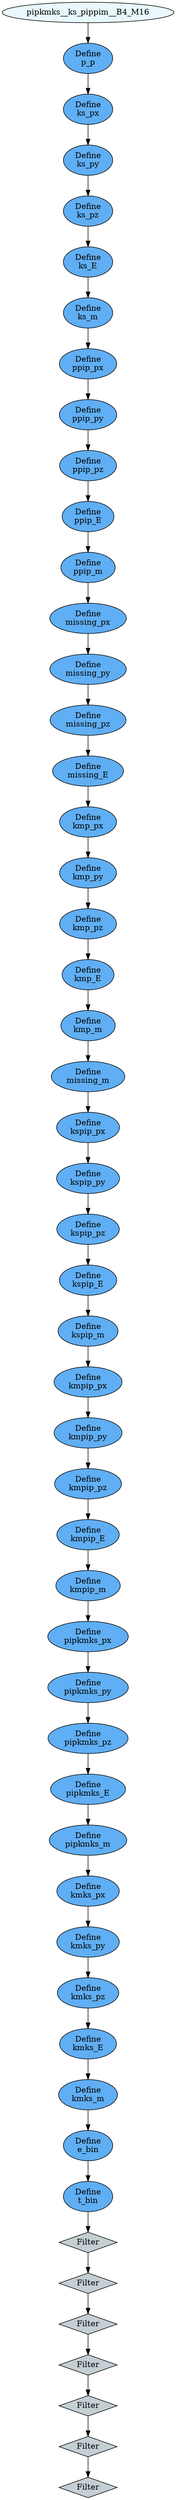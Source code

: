 digraph {
	51 [label="Filter", style="filled", fillcolor="#c4cfd4", shape="diamond"];
	50 [label="Filter", style="filled", fillcolor="#c4cfd4", shape="diamond"];
	49 [label="Filter", style="filled", fillcolor="#c4cfd4", shape="diamond"];
	48 [label="Filter", style="filled", fillcolor="#c4cfd4", shape="diamond"];
	47 [label="Filter", style="filled", fillcolor="#c4cfd4", shape="diamond"];
	46 [label="Filter", style="filled", fillcolor="#c4cfd4", shape="diamond"];
	2 [label="Filter", style="filled", fillcolor="#c4cfd4", shape="diamond"];
	3 [label="Define
t_bin", style="filled", fillcolor="#60aef3", shape="oval"];
	4 [label="Define
e_bin", style="filled", fillcolor="#60aef3", shape="oval"];
	5 [label="Define
kmks_m", style="filled", fillcolor="#60aef3", shape="oval"];
	6 [label="Define
kmks_E", style="filled", fillcolor="#60aef3", shape="oval"];
	7 [label="Define
kmks_pz", style="filled", fillcolor="#60aef3", shape="oval"];
	8 [label="Define
kmks_py", style="filled", fillcolor="#60aef3", shape="oval"];
	9 [label="Define
kmks_px", style="filled", fillcolor="#60aef3", shape="oval"];
	10 [label="Define
pipkmks_m", style="filled", fillcolor="#60aef3", shape="oval"];
	11 [label="Define
pipkmks_E", style="filled", fillcolor="#60aef3", shape="oval"];
	12 [label="Define
pipkmks_pz", style="filled", fillcolor="#60aef3", shape="oval"];
	13 [label="Define
pipkmks_py", style="filled", fillcolor="#60aef3", shape="oval"];
	14 [label="Define
pipkmks_px", style="filled", fillcolor="#60aef3", shape="oval"];
	15 [label="Define
kmpip_m", style="filled", fillcolor="#60aef3", shape="oval"];
	16 [label="Define
kmpip_E", style="filled", fillcolor="#60aef3", shape="oval"];
	17 [label="Define
kmpip_pz", style="filled", fillcolor="#60aef3", shape="oval"];
	18 [label="Define
kmpip_py", style="filled", fillcolor="#60aef3", shape="oval"];
	19 [label="Define
kmpip_px", style="filled", fillcolor="#60aef3", shape="oval"];
	20 [label="Define
kspip_m", style="filled", fillcolor="#60aef3", shape="oval"];
	21 [label="Define
kspip_E", style="filled", fillcolor="#60aef3", shape="oval"];
	22 [label="Define
kspip_pz", style="filled", fillcolor="#60aef3", shape="oval"];
	23 [label="Define
kspip_py", style="filled", fillcolor="#60aef3", shape="oval"];
	24 [label="Define
kspip_px", style="filled", fillcolor="#60aef3", shape="oval"];
	25 [label="Define
missing_m", style="filled", fillcolor="#60aef3", shape="oval"];
	26 [label="Define
kmp_m", style="filled", fillcolor="#60aef3", shape="oval"];
	27 [label="Define
kmp_E", style="filled", fillcolor="#60aef3", shape="oval"];
	28 [label="Define
kmp_pz", style="filled", fillcolor="#60aef3", shape="oval"];
	29 [label="Define
kmp_py", style="filled", fillcolor="#60aef3", shape="oval"];
	30 [label="Define
kmp_px", style="filled", fillcolor="#60aef3", shape="oval"];
	31 [label="Define
missing_E", style="filled", fillcolor="#60aef3", shape="oval"];
	32 [label="Define
missing_pz", style="filled", fillcolor="#60aef3", shape="oval"];
	33 [label="Define
missing_py", style="filled", fillcolor="#60aef3", shape="oval"];
	34 [label="Define
missing_px", style="filled", fillcolor="#60aef3", shape="oval"];
	35 [label="Define
ppip_m", style="filled", fillcolor="#60aef3", shape="oval"];
	36 [label="Define
ppip_E", style="filled", fillcolor="#60aef3", shape="oval"];
	37 [label="Define
ppip_pz", style="filled", fillcolor="#60aef3", shape="oval"];
	38 [label="Define
ppip_py", style="filled", fillcolor="#60aef3", shape="oval"];
	39 [label="Define
ppip_px", style="filled", fillcolor="#60aef3", shape="oval"];
	40 [label="Define
ks_m", style="filled", fillcolor="#60aef3", shape="oval"];
	41 [label="Define
ks_E", style="filled", fillcolor="#60aef3", shape="oval"];
	42 [label="Define
ks_pz", style="filled", fillcolor="#60aef3", shape="oval"];
	43 [label="Define
ks_py", style="filled", fillcolor="#60aef3", shape="oval"];
	44 [label="Define
ks_px", style="filled", fillcolor="#60aef3", shape="oval"];
	45 [label="Define
p_p", style="filled", fillcolor="#60aef3", shape="oval"];
	0 [label="pipkmks__ks_pippim__B4_M16", style="filled", fillcolor="#e8f8fc", shape="oval"];
	50 -> 51;
	49 -> 50;
	48 -> 49;
	47 -> 48;
	46 -> 47;
	2 -> 46;
	3 -> 2;
	4 -> 3;
	5 -> 4;
	6 -> 5;
	7 -> 6;
	8 -> 7;
	9 -> 8;
	10 -> 9;
	11 -> 10;
	12 -> 11;
	13 -> 12;
	14 -> 13;
	15 -> 14;
	16 -> 15;
	17 -> 16;
	18 -> 17;
	19 -> 18;
	20 -> 19;
	21 -> 20;
	22 -> 21;
	23 -> 22;
	24 -> 23;
	25 -> 24;
	26 -> 25;
	27 -> 26;
	28 -> 27;
	29 -> 28;
	30 -> 29;
	31 -> 30;
	32 -> 31;
	33 -> 32;
	34 -> 33;
	35 -> 34;
	36 -> 35;
	37 -> 36;
	38 -> 37;
	39 -> 38;
	40 -> 39;
	41 -> 40;
	42 -> 41;
	43 -> 42;
	44 -> 43;
	45 -> 44;
	0 -> 45;
}